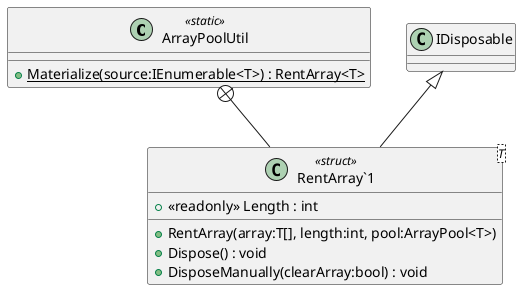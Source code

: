 @startuml
class ArrayPoolUtil <<static>> {
    + {static} Materialize(source:IEnumerable<T>) : RentArray<T>
}
class "RentArray`1"<T> <<struct>> {
    + <<readonly>> Length : int
    + RentArray(array:T[], length:int, pool:ArrayPool<T>)
    + Dispose() : void
    + DisposeManually(clearArray:bool) : void
}
ArrayPoolUtil +-- "RentArray`1"
IDisposable <|-- "RentArray`1"
@enduml
